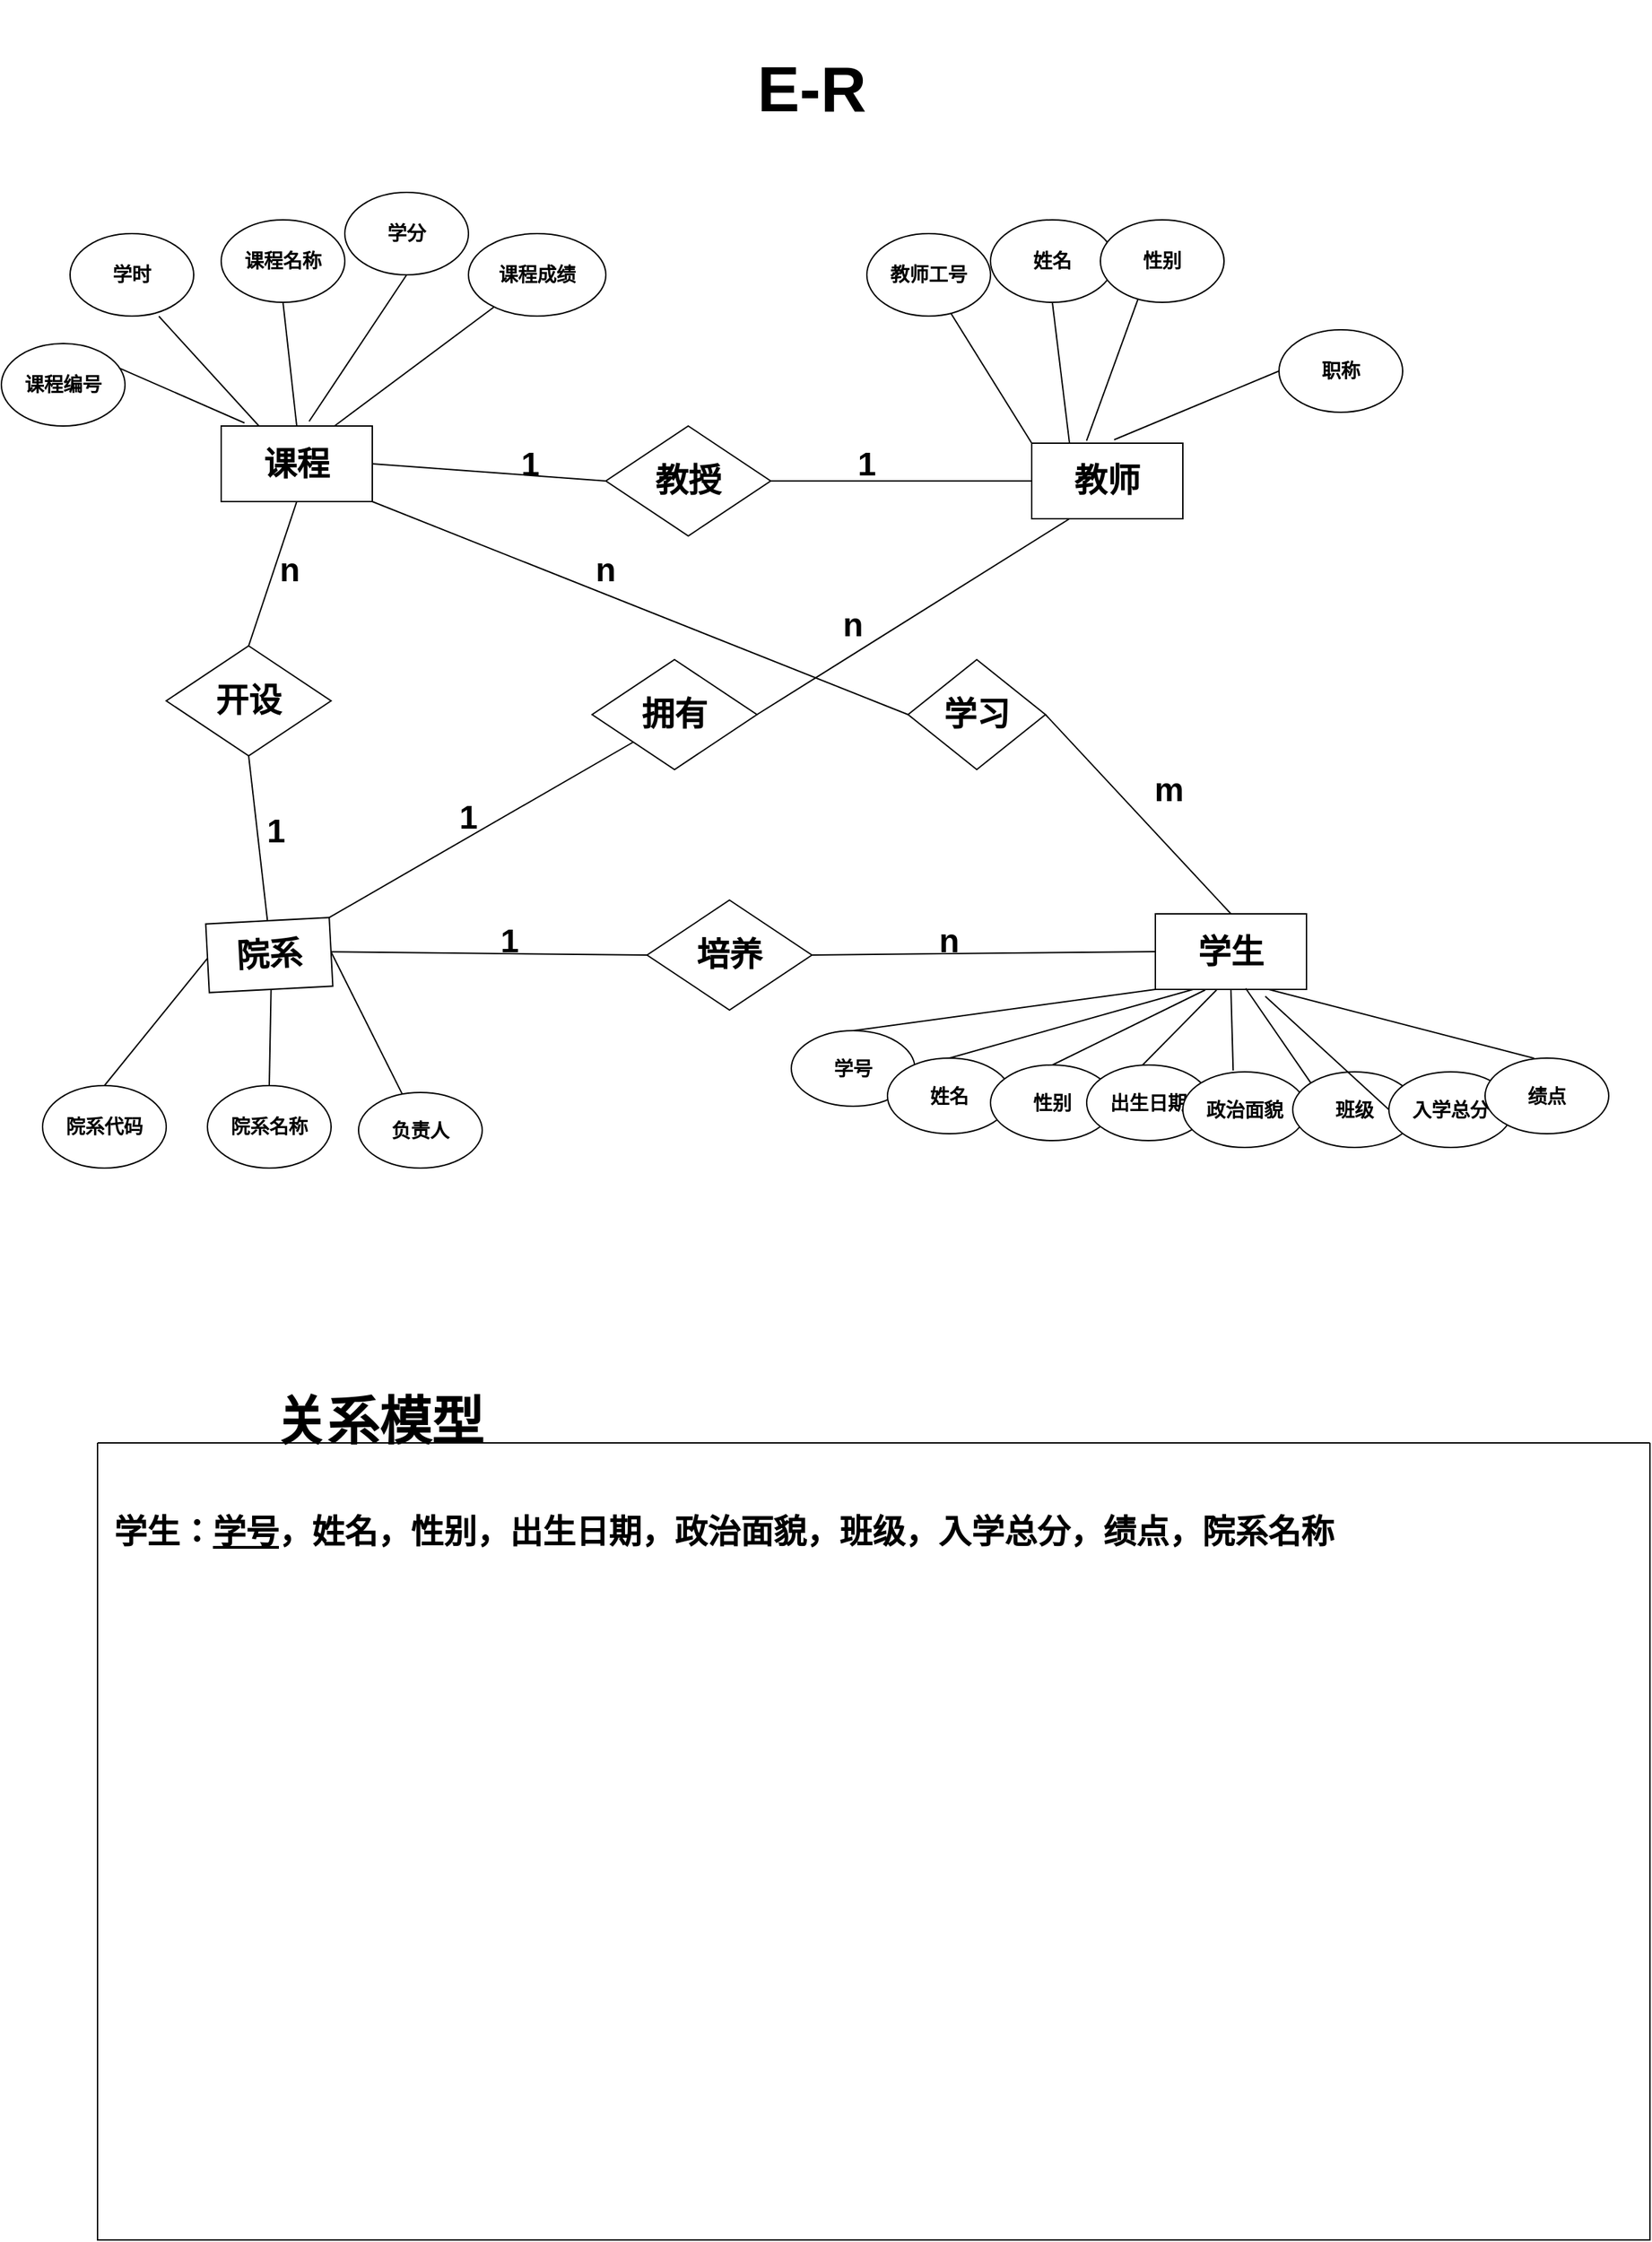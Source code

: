 <mxfile version="21.7.2" type="github">
  <diagram name="Page-1" id="74e2e168-ea6b-b213-b513-2b3c1d86103e">
    <mxGraphModel dx="2726" dy="884" grid="1" gridSize="10" guides="1" tooltips="1" connect="1" arrows="1" fold="1" page="1" pageScale="1" pageWidth="1100" pageHeight="850" background="none" math="0" shadow="0">
      <root>
        <mxCell id="0" />
        <mxCell id="1" parent="0" />
        <mxCell id="pc4fnCufPfTQHW_tOC5I-2" value="&lt;h1&gt;院系&lt;/h1&gt;" style="rounded=0;whiteSpace=wrap;html=1;rotation=-3;" vertex="1" parent="1">
          <mxGeometry x="80" y="690" width="90" height="50" as="geometry" />
        </mxCell>
        <mxCell id="pc4fnCufPfTQHW_tOC5I-4" value="" style="endArrow=none;html=1;rounded=0;exitX=0;exitY=0.5;exitDx=0;exitDy=0;entryX=0.5;entryY=0;entryDx=0;entryDy=0;" edge="1" parent="1" source="pc4fnCufPfTQHW_tOC5I-2" target="pc4fnCufPfTQHW_tOC5I-5">
          <mxGeometry width="50" height="50" relative="1" as="geometry">
            <mxPoint x="440" y="520" as="sourcePoint" />
            <mxPoint x="490" y="470" as="targetPoint" />
          </mxGeometry>
        </mxCell>
        <mxCell id="pc4fnCufPfTQHW_tOC5I-5" value="&lt;h3&gt;院系代码&lt;/h3&gt;" style="ellipse;whiteSpace=wrap;html=1;" vertex="1" parent="1">
          <mxGeometry x="-40" y="810" width="90" height="60" as="geometry" />
        </mxCell>
        <mxCell id="pc4fnCufPfTQHW_tOC5I-6" value="&lt;h3&gt;院系名称&lt;/h3&gt;" style="ellipse;whiteSpace=wrap;html=1;" vertex="1" parent="1">
          <mxGeometry x="80" y="810" width="90" height="60" as="geometry" />
        </mxCell>
        <mxCell id="pc4fnCufPfTQHW_tOC5I-7" value="" style="endArrow=none;html=1;rounded=0;exitX=0.5;exitY=0;exitDx=0;exitDy=0;entryX=0.5;entryY=1;entryDx=0;entryDy=0;" edge="1" parent="1" source="pc4fnCufPfTQHW_tOC5I-6" target="pc4fnCufPfTQHW_tOC5I-2">
          <mxGeometry width="50" height="50" relative="1" as="geometry">
            <mxPoint x="440" y="520" as="sourcePoint" />
            <mxPoint x="490" y="470" as="targetPoint" />
          </mxGeometry>
        </mxCell>
        <mxCell id="pc4fnCufPfTQHW_tOC5I-8" value="" style="endArrow=none;html=1;rounded=0;exitX=1;exitY=0.5;exitDx=0;exitDy=0;" edge="1" parent="1" source="pc4fnCufPfTQHW_tOC5I-2" target="pc4fnCufPfTQHW_tOC5I-9">
          <mxGeometry width="50" height="50" relative="1" as="geometry">
            <mxPoint x="440" y="520" as="sourcePoint" />
            <mxPoint x="490" y="470" as="targetPoint" />
          </mxGeometry>
        </mxCell>
        <mxCell id="pc4fnCufPfTQHW_tOC5I-9" value="&lt;h3&gt;负责人&lt;/h3&gt;" style="ellipse;whiteSpace=wrap;html=1;" vertex="1" parent="1">
          <mxGeometry x="190" y="815" width="90" height="55" as="geometry" />
        </mxCell>
        <mxCell id="pc4fnCufPfTQHW_tOC5I-10" value="&lt;h1&gt;学生&lt;/h1&gt;" style="whiteSpace=wrap;html=1;rounded=0;" vertex="1" parent="1">
          <mxGeometry x="770" y="685" width="110" height="55" as="geometry" />
        </mxCell>
        <mxCell id="pc4fnCufPfTQHW_tOC5I-12" value="&lt;h1&gt;培养&lt;/h1&gt;" style="rhombus;whiteSpace=wrap;html=1;" vertex="1" parent="1">
          <mxGeometry x="400" y="675" width="120" height="80" as="geometry" />
        </mxCell>
        <mxCell id="pc4fnCufPfTQHW_tOC5I-13" value="" style="endArrow=none;html=1;rounded=0;exitX=1;exitY=0.5;exitDx=0;exitDy=0;entryX=0;entryY=0.5;entryDx=0;entryDy=0;" edge="1" parent="1" source="pc4fnCufPfTQHW_tOC5I-2" target="pc4fnCufPfTQHW_tOC5I-12">
          <mxGeometry width="50" height="50" relative="1" as="geometry">
            <mxPoint x="440" y="520" as="sourcePoint" />
            <mxPoint x="490" y="470" as="targetPoint" />
          </mxGeometry>
        </mxCell>
        <mxCell id="pc4fnCufPfTQHW_tOC5I-14" value="" style="endArrow=none;html=1;rounded=0;exitX=1;exitY=0.5;exitDx=0;exitDy=0;entryX=0;entryY=0.5;entryDx=0;entryDy=0;" edge="1" parent="1" source="pc4fnCufPfTQHW_tOC5I-12" target="pc4fnCufPfTQHW_tOC5I-10">
          <mxGeometry width="50" height="50" relative="1" as="geometry">
            <mxPoint x="440" y="520" as="sourcePoint" />
            <mxPoint x="490" y="470" as="targetPoint" />
          </mxGeometry>
        </mxCell>
        <mxCell id="pc4fnCufPfTQHW_tOC5I-15" value="&lt;h1&gt;1&lt;/h1&gt;" style="text;strokeColor=none;align=center;fillColor=none;html=1;verticalAlign=middle;whiteSpace=wrap;rounded=0;" vertex="1" parent="1">
          <mxGeometry x="270" y="690" width="60" height="30" as="geometry" />
        </mxCell>
        <mxCell id="pc4fnCufPfTQHW_tOC5I-17" value="&lt;h1&gt;n&lt;/h1&gt;" style="text;strokeColor=none;align=center;fillColor=none;html=1;verticalAlign=middle;whiteSpace=wrap;rounded=0;" vertex="1" parent="1">
          <mxGeometry x="590" y="690" width="60" height="30" as="geometry" />
        </mxCell>
        <mxCell id="pc4fnCufPfTQHW_tOC5I-19" value="" style="endArrow=none;html=1;rounded=0;exitX=0.5;exitY=0;exitDx=0;exitDy=0;entryX=0;entryY=1;entryDx=0;entryDy=0;" edge="1" parent="1" source="pc4fnCufPfTQHW_tOC5I-20" target="pc4fnCufPfTQHW_tOC5I-10">
          <mxGeometry width="50" height="50" relative="1" as="geometry">
            <mxPoint x="440" y="480" as="sourcePoint" />
            <mxPoint x="490" y="430" as="targetPoint" />
          </mxGeometry>
        </mxCell>
        <mxCell id="pc4fnCufPfTQHW_tOC5I-20" value="&lt;h3&gt;学号&lt;/h3&gt;" style="ellipse;whiteSpace=wrap;html=1;" vertex="1" parent="1">
          <mxGeometry x="505" y="770" width="90" height="55" as="geometry" />
        </mxCell>
        <mxCell id="pc4fnCufPfTQHW_tOC5I-21" value="" style="endArrow=none;html=1;rounded=0;entryX=0.25;entryY=1;entryDx=0;entryDy=0;exitX=0.5;exitY=0;exitDx=0;exitDy=0;" edge="1" parent="1" source="pc4fnCufPfTQHW_tOC5I-23" target="pc4fnCufPfTQHW_tOC5I-10">
          <mxGeometry width="50" height="50" relative="1" as="geometry">
            <mxPoint x="800" y="820" as="sourcePoint" />
            <mxPoint x="490" y="420" as="targetPoint" />
          </mxGeometry>
        </mxCell>
        <mxCell id="pc4fnCufPfTQHW_tOC5I-23" value="&lt;h3&gt;姓名&lt;/h3&gt;" style="ellipse;whiteSpace=wrap;html=1;" vertex="1" parent="1">
          <mxGeometry x="575" y="790" width="90" height="55" as="geometry" />
        </mxCell>
        <mxCell id="pc4fnCufPfTQHW_tOC5I-24" value="&lt;h3&gt;性别&lt;/h3&gt;" style="ellipse;whiteSpace=wrap;html=1;" vertex="1" parent="1">
          <mxGeometry x="650" y="795" width="90" height="55" as="geometry" />
        </mxCell>
        <mxCell id="pc4fnCufPfTQHW_tOC5I-25" value="" style="endArrow=none;html=1;rounded=0;exitX=0.5;exitY=0;exitDx=0;exitDy=0;entryX=0.33;entryY=1.007;entryDx=0;entryDy=0;entryPerimeter=0;" edge="1" parent="1" source="pc4fnCufPfTQHW_tOC5I-24" target="pc4fnCufPfTQHW_tOC5I-10">
          <mxGeometry width="50" height="50" relative="1" as="geometry">
            <mxPoint x="560" y="730" as="sourcePoint" />
            <mxPoint x="610" y="680" as="targetPoint" />
          </mxGeometry>
        </mxCell>
        <mxCell id="pc4fnCufPfTQHW_tOC5I-26" value="" style="endArrow=none;html=1;rounded=0;exitX=0.414;exitY=0.064;exitDx=0;exitDy=0;entryX=0.405;entryY=1.007;entryDx=0;entryDy=0;entryPerimeter=0;exitPerimeter=0;" edge="1" parent="1" source="pc4fnCufPfTQHW_tOC5I-27" target="pc4fnCufPfTQHW_tOC5I-10">
          <mxGeometry width="50" height="50" relative="1" as="geometry">
            <mxPoint x="860" y="825" as="sourcePoint" />
            <mxPoint x="876" y="755" as="targetPoint" />
          </mxGeometry>
        </mxCell>
        <mxCell id="pc4fnCufPfTQHW_tOC5I-27" value="&lt;h3&gt;出生日期&lt;/h3&gt;" style="ellipse;whiteSpace=wrap;html=1;" vertex="1" parent="1">
          <mxGeometry x="720" y="795" width="90" height="55" as="geometry" />
        </mxCell>
        <mxCell id="pc4fnCufPfTQHW_tOC5I-28" value="" style="endArrow=none;html=1;rounded=0;exitX=0.407;exitY=-0.019;exitDx=0;exitDy=0;exitPerimeter=0;entryX=0.5;entryY=1;entryDx=0;entryDy=0;" edge="1" parent="1" source="pc4fnCufPfTQHW_tOC5I-29" target="pc4fnCufPfTQHW_tOC5I-10">
          <mxGeometry width="50" height="50" relative="1" as="geometry">
            <mxPoint x="560" y="700" as="sourcePoint" />
            <mxPoint x="840" y="750" as="targetPoint" />
          </mxGeometry>
        </mxCell>
        <mxCell id="pc4fnCufPfTQHW_tOC5I-29" value="&lt;h3&gt;政治面貌&lt;/h3&gt;" style="ellipse;whiteSpace=wrap;html=1;" vertex="1" parent="1">
          <mxGeometry x="790" y="800" width="90" height="55" as="geometry" />
        </mxCell>
        <mxCell id="pc4fnCufPfTQHW_tOC5I-30" value="" style="endArrow=none;html=1;rounded=0;entryX=0.598;entryY=0.986;entryDx=0;entryDy=0;exitX=0;exitY=0;exitDx=0;exitDy=0;entryPerimeter=0;" edge="1" parent="1" source="pc4fnCufPfTQHW_tOC5I-31" target="pc4fnCufPfTQHW_tOC5I-10">
          <mxGeometry width="50" height="50" relative="1" as="geometry">
            <mxPoint x="1050" y="770" as="sourcePoint" />
            <mxPoint x="610" y="640" as="targetPoint" />
          </mxGeometry>
        </mxCell>
        <mxCell id="pc4fnCufPfTQHW_tOC5I-31" value="&lt;h3&gt;班级&lt;/h3&gt;" style="ellipse;whiteSpace=wrap;html=1;" vertex="1" parent="1">
          <mxGeometry x="870" y="800" width="90" height="55" as="geometry" />
        </mxCell>
        <mxCell id="pc4fnCufPfTQHW_tOC5I-32" value="" style="endArrow=none;html=1;rounded=0;exitX=0;exitY=0.5;exitDx=0;exitDy=0;" edge="1" parent="1" source="pc4fnCufPfTQHW_tOC5I-33">
          <mxGeometry width="50" height="50" relative="1" as="geometry">
            <mxPoint x="560" y="670" as="sourcePoint" />
            <mxPoint x="850" y="745" as="targetPoint" />
          </mxGeometry>
        </mxCell>
        <mxCell id="pc4fnCufPfTQHW_tOC5I-33" value="&lt;h3&gt;入学总分&lt;/h3&gt;" style="ellipse;whiteSpace=wrap;html=1;" vertex="1" parent="1">
          <mxGeometry x="940" y="800" width="90" height="55" as="geometry" />
        </mxCell>
        <mxCell id="pc4fnCufPfTQHW_tOC5I-34" value="&lt;h3&gt;绩点&lt;/h3&gt;" style="ellipse;whiteSpace=wrap;html=1;" vertex="1" parent="1">
          <mxGeometry x="1010" y="790" width="90" height="55" as="geometry" />
        </mxCell>
        <mxCell id="pc4fnCufPfTQHW_tOC5I-35" value="" style="endArrow=none;html=1;rounded=0;exitX=0.397;exitY=0.002;exitDx=0;exitDy=0;exitPerimeter=0;entryX=0.75;entryY=1;entryDx=0;entryDy=0;" edge="1" parent="1" source="pc4fnCufPfTQHW_tOC5I-34" target="pc4fnCufPfTQHW_tOC5I-10">
          <mxGeometry width="50" height="50" relative="1" as="geometry">
            <mxPoint x="950" y="837" as="sourcePoint" />
            <mxPoint x="860" y="755" as="targetPoint" />
          </mxGeometry>
        </mxCell>
        <mxCell id="pc4fnCufPfTQHW_tOC5I-38" value="&lt;h1&gt;课程&lt;/h1&gt;" style="whiteSpace=wrap;html=1;rounded=0;" vertex="1" parent="1">
          <mxGeometry x="90" y="330" width="110" height="55" as="geometry" />
        </mxCell>
        <mxCell id="pc4fnCufPfTQHW_tOC5I-39" value="" style="endArrow=none;html=1;rounded=0;exitX=0.5;exitY=0;exitDx=0;exitDy=0;entryX=0.5;entryY=1;entryDx=0;entryDy=0;" edge="1" parent="1" source="pc4fnCufPfTQHW_tOC5I-2" target="pc4fnCufPfTQHW_tOC5I-41">
          <mxGeometry width="50" height="50" relative="1" as="geometry">
            <mxPoint x="560" y="630" as="sourcePoint" />
            <mxPoint x="120" y="570" as="targetPoint" />
          </mxGeometry>
        </mxCell>
        <mxCell id="pc4fnCufPfTQHW_tOC5I-41" value="&lt;h1&gt;开设&lt;/h1&gt;" style="rhombus;whiteSpace=wrap;html=1;" vertex="1" parent="1">
          <mxGeometry x="50" y="490" width="120" height="80" as="geometry" />
        </mxCell>
        <mxCell id="pc4fnCufPfTQHW_tOC5I-42" value="" style="endArrow=none;html=1;rounded=0;entryX=0.5;entryY=1;entryDx=0;entryDy=0;exitX=0.5;exitY=0;exitDx=0;exitDy=0;" edge="1" parent="1" source="pc4fnCufPfTQHW_tOC5I-41" target="pc4fnCufPfTQHW_tOC5I-38">
          <mxGeometry width="50" height="50" relative="1" as="geometry">
            <mxPoint x="560" y="610" as="sourcePoint" />
            <mxPoint x="610" y="560" as="targetPoint" />
          </mxGeometry>
        </mxCell>
        <mxCell id="pc4fnCufPfTQHW_tOC5I-44" value="&lt;h1&gt;1&lt;/h1&gt;" style="text;strokeColor=none;align=center;fillColor=none;html=1;verticalAlign=middle;whiteSpace=wrap;rounded=0;" vertex="1" parent="1">
          <mxGeometry x="100" y="610" width="60" height="30" as="geometry" />
        </mxCell>
        <mxCell id="pc4fnCufPfTQHW_tOC5I-45" value="&lt;h1&gt;n&lt;/h1&gt;" style="text;strokeColor=none;align=center;fillColor=none;html=1;verticalAlign=middle;whiteSpace=wrap;rounded=0;" vertex="1" parent="1">
          <mxGeometry x="110" y="420" width="60" height="30" as="geometry" />
        </mxCell>
        <mxCell id="pc4fnCufPfTQHW_tOC5I-46" value="" style="endArrow=none;html=1;rounded=0;exitX=0.154;exitY=-0.041;exitDx=0;exitDy=0;entryX=0.5;entryY=0;entryDx=0;entryDy=0;exitPerimeter=0;" edge="1" parent="1" target="pc4fnCufPfTQHW_tOC5I-47" source="pc4fnCufPfTQHW_tOC5I-38">
          <mxGeometry width="50" height="50" relative="1" as="geometry">
            <mxPoint x="50" y="177" as="sourcePoint" />
            <mxPoint x="460" y="-70" as="targetPoint" />
          </mxGeometry>
        </mxCell>
        <mxCell id="pc4fnCufPfTQHW_tOC5I-47" value="&lt;h3&gt;课程编号&lt;/h3&gt;" style="ellipse;whiteSpace=wrap;html=1;" vertex="1" parent="1">
          <mxGeometry x="-70" y="270" width="90" height="60" as="geometry" />
        </mxCell>
        <mxCell id="pc4fnCufPfTQHW_tOC5I-49" value="&lt;h3&gt;课程名称&lt;/h3&gt;" style="ellipse;whiteSpace=wrap;html=1;" vertex="1" parent="1">
          <mxGeometry x="90" y="180" width="90" height="60" as="geometry" />
        </mxCell>
        <mxCell id="pc4fnCufPfTQHW_tOC5I-50" value="" style="endArrow=none;html=1;rounded=0;exitX=0.5;exitY=0;exitDx=0;exitDy=0;entryX=0.5;entryY=1;entryDx=0;entryDy=0;" edge="1" parent="1" source="pc4fnCufPfTQHW_tOC5I-38" target="pc4fnCufPfTQHW_tOC5I-49">
          <mxGeometry width="50" height="50" relative="1" as="geometry">
            <mxPoint x="117" y="338" as="sourcePoint" />
            <mxPoint x="140" y="250" as="targetPoint" />
          </mxGeometry>
        </mxCell>
        <mxCell id="pc4fnCufPfTQHW_tOC5I-53" value="" style="endArrow=none;html=1;rounded=0;exitX=1;exitY=0.5;exitDx=0;exitDy=0;entryX=0;entryY=0.5;entryDx=0;entryDy=0;" edge="1" parent="1" source="pc4fnCufPfTQHW_tOC5I-38" target="pc4fnCufPfTQHW_tOC5I-54">
          <mxGeometry width="50" height="50" relative="1" as="geometry">
            <mxPoint x="560" y="570" as="sourcePoint" />
            <mxPoint x="370" y="370" as="targetPoint" />
          </mxGeometry>
        </mxCell>
        <mxCell id="pc4fnCufPfTQHW_tOC5I-54" value="&lt;h1&gt;教授&lt;/h1&gt;" style="rhombus;whiteSpace=wrap;html=1;" vertex="1" parent="1">
          <mxGeometry x="370" y="330" width="120" height="80" as="geometry" />
        </mxCell>
        <mxCell id="pc4fnCufPfTQHW_tOC5I-55" value="" style="endArrow=none;html=1;rounded=0;exitX=1;exitY=0.5;exitDx=0;exitDy=0;entryX=0;entryY=0.5;entryDx=0;entryDy=0;" edge="1" parent="1" source="pc4fnCufPfTQHW_tOC5I-54" target="pc4fnCufPfTQHW_tOC5I-56">
          <mxGeometry width="50" height="50" relative="1" as="geometry">
            <mxPoint x="560" y="550" as="sourcePoint" />
            <mxPoint x="620" y="370" as="targetPoint" />
          </mxGeometry>
        </mxCell>
        <mxCell id="pc4fnCufPfTQHW_tOC5I-56" value="&lt;h1&gt;教师&lt;/h1&gt;" style="whiteSpace=wrap;html=1;rounded=0;" vertex="1" parent="1">
          <mxGeometry x="680" y="342.5" width="110" height="55" as="geometry" />
        </mxCell>
        <mxCell id="pc4fnCufPfTQHW_tOC5I-57" value="&lt;h3&gt;教师工号&lt;/h3&gt;" style="ellipse;whiteSpace=wrap;html=1;" vertex="1" parent="1">
          <mxGeometry x="560" y="190" width="90" height="60" as="geometry" />
        </mxCell>
        <mxCell id="pc4fnCufPfTQHW_tOC5I-58" value="" style="endArrow=none;html=1;rounded=0;entryX=0;entryY=0;entryDx=0;entryDy=0;exitX=0.678;exitY=0.963;exitDx=0;exitDy=0;exitPerimeter=0;" edge="1" parent="1" source="pc4fnCufPfTQHW_tOC5I-57" target="pc4fnCufPfTQHW_tOC5I-56">
          <mxGeometry width="50" height="50" relative="1" as="geometry">
            <mxPoint x="560" y="530" as="sourcePoint" />
            <mxPoint x="610" y="480" as="targetPoint" />
          </mxGeometry>
        </mxCell>
        <mxCell id="pc4fnCufPfTQHW_tOC5I-59" value="&lt;h3&gt;姓名&lt;/h3&gt;" style="ellipse;whiteSpace=wrap;html=1;" vertex="1" parent="1">
          <mxGeometry x="650" y="180" width="90" height="60" as="geometry" />
        </mxCell>
        <mxCell id="pc4fnCufPfTQHW_tOC5I-60" value="" style="endArrow=none;html=1;rounded=0;exitX=0.25;exitY=0;exitDx=0;exitDy=0;entryX=0.5;entryY=1;entryDx=0;entryDy=0;" edge="1" parent="1" source="pc4fnCufPfTQHW_tOC5I-56" target="pc4fnCufPfTQHW_tOC5I-59">
          <mxGeometry width="50" height="50" relative="1" as="geometry">
            <mxPoint x="183" y="340" as="sourcePoint" />
            <mxPoint x="293" y="321" as="targetPoint" />
            <Array as="points" />
          </mxGeometry>
        </mxCell>
        <mxCell id="pc4fnCufPfTQHW_tOC5I-61" value="" style="endArrow=none;html=1;rounded=0;exitX=0.363;exitY=-0.033;exitDx=0;exitDy=0;entryX=0.306;entryY=0.953;entryDx=0;entryDy=0;exitPerimeter=0;entryPerimeter=0;" edge="1" parent="1" source="pc4fnCufPfTQHW_tOC5I-56" target="pc4fnCufPfTQHW_tOC5I-62">
          <mxGeometry width="50" height="50" relative="1" as="geometry">
            <mxPoint x="741.5" y="341" as="sourcePoint" />
            <mxPoint x="728.5" y="239" as="targetPoint" />
            <Array as="points" />
          </mxGeometry>
        </mxCell>
        <mxCell id="pc4fnCufPfTQHW_tOC5I-62" value="&lt;h3&gt;性别&lt;/h3&gt;" style="ellipse;whiteSpace=wrap;html=1;" vertex="1" parent="1">
          <mxGeometry x="730" y="180" width="90" height="60" as="geometry" />
        </mxCell>
        <mxCell id="pc4fnCufPfTQHW_tOC5I-66" value="" style="endArrow=none;html=1;rounded=0;" edge="1" parent="1">
          <mxGeometry width="50" height="50" relative="1" as="geometry">
            <mxPoint x="740" y="340" as="sourcePoint" />
            <mxPoint x="860" y="290" as="targetPoint" />
            <Array as="points" />
          </mxGeometry>
        </mxCell>
        <mxCell id="pc4fnCufPfTQHW_tOC5I-67" value="&lt;h3&gt;职称&lt;/h3&gt;" style="ellipse;whiteSpace=wrap;html=1;" vertex="1" parent="1">
          <mxGeometry x="860" y="260" width="90" height="60" as="geometry" />
        </mxCell>
        <mxCell id="pc4fnCufPfTQHW_tOC5I-68" value="" style="endArrow=none;html=1;rounded=0;exitX=1;exitY=0;exitDx=0;exitDy=0;" edge="1" parent="1" source="pc4fnCufPfTQHW_tOC5I-2">
          <mxGeometry width="50" height="50" relative="1" as="geometry">
            <mxPoint x="560" y="480" as="sourcePoint" />
            <mxPoint x="390" y="560" as="targetPoint" />
          </mxGeometry>
        </mxCell>
        <mxCell id="pc4fnCufPfTQHW_tOC5I-69" value="&lt;h1&gt;拥有&lt;/h1&gt;" style="rhombus;whiteSpace=wrap;html=1;" vertex="1" parent="1">
          <mxGeometry x="360" y="500" width="120" height="80" as="geometry" />
        </mxCell>
        <mxCell id="pc4fnCufPfTQHW_tOC5I-70" value="&lt;h1&gt;1&lt;/h1&gt;" style="text;strokeColor=none;align=center;fillColor=none;html=1;verticalAlign=middle;whiteSpace=wrap;rounded=0;" vertex="1" parent="1">
          <mxGeometry x="240" y="600" width="60" height="30" as="geometry" />
        </mxCell>
        <mxCell id="pc4fnCufPfTQHW_tOC5I-71" value="" style="endArrow=none;html=1;rounded=0;exitX=1;exitY=0.5;exitDx=0;exitDy=0;entryX=0.25;entryY=1;entryDx=0;entryDy=0;" edge="1" parent="1" source="pc4fnCufPfTQHW_tOC5I-69" target="pc4fnCufPfTQHW_tOC5I-56">
          <mxGeometry width="50" height="50" relative="1" as="geometry">
            <mxPoint x="560" y="460" as="sourcePoint" />
            <mxPoint x="610" y="410" as="targetPoint" />
          </mxGeometry>
        </mxCell>
        <mxCell id="pc4fnCufPfTQHW_tOC5I-73" value="&lt;h1&gt;n&lt;/h1&gt;" style="text;strokeColor=none;align=center;fillColor=none;html=1;verticalAlign=middle;whiteSpace=wrap;rounded=0;" vertex="1" parent="1">
          <mxGeometry x="520" y="460" width="60" height="30" as="geometry" />
        </mxCell>
        <mxCell id="pc4fnCufPfTQHW_tOC5I-74" value="&lt;h1&gt;1&lt;/h1&gt;" style="text;strokeColor=none;align=center;fillColor=none;html=1;verticalAlign=middle;whiteSpace=wrap;rounded=0;" vertex="1" parent="1">
          <mxGeometry x="285" y="342.5" width="60" height="30" as="geometry" />
        </mxCell>
        <mxCell id="pc4fnCufPfTQHW_tOC5I-75" value="&lt;h1&gt;1&lt;/h1&gt;" style="text;strokeColor=none;align=center;fillColor=none;html=1;verticalAlign=middle;whiteSpace=wrap;rounded=0;" vertex="1" parent="1">
          <mxGeometry x="530" y="342.5" width="60" height="30" as="geometry" />
        </mxCell>
        <mxCell id="pc4fnCufPfTQHW_tOC5I-76" value="&lt;h3&gt;学分&lt;/h3&gt;" style="ellipse;whiteSpace=wrap;html=1;" vertex="1" parent="1">
          <mxGeometry x="180" y="160" width="90" height="60" as="geometry" />
        </mxCell>
        <mxCell id="pc4fnCufPfTQHW_tOC5I-77" value="" style="endArrow=none;html=1;rounded=0;exitX=0.582;exitY=-0.062;exitDx=0;exitDy=0;exitPerimeter=0;entryX=0.5;entryY=1;entryDx=0;entryDy=0;" edge="1" parent="1" source="pc4fnCufPfTQHW_tOC5I-38" target="pc4fnCufPfTQHW_tOC5I-76">
          <mxGeometry width="50" height="50" relative="1" as="geometry">
            <mxPoint x="560" y="440" as="sourcePoint" />
            <mxPoint x="610" y="390" as="targetPoint" />
          </mxGeometry>
        </mxCell>
        <mxCell id="pc4fnCufPfTQHW_tOC5I-78" value="&lt;h3&gt;学时&lt;/h3&gt;" style="ellipse;whiteSpace=wrap;html=1;" vertex="1" parent="1">
          <mxGeometry x="-20" y="190" width="90" height="60" as="geometry" />
        </mxCell>
        <mxCell id="pc4fnCufPfTQHW_tOC5I-79" value="" style="endArrow=none;html=1;rounded=0;exitX=0.25;exitY=0;exitDx=0;exitDy=0;entryX=0.718;entryY=1.002;entryDx=0;entryDy=0;entryPerimeter=0;" edge="1" parent="1" source="pc4fnCufPfTQHW_tOC5I-38" target="pc4fnCufPfTQHW_tOC5I-78">
          <mxGeometry width="50" height="50" relative="1" as="geometry">
            <mxPoint x="164" y="337" as="sourcePoint" />
            <mxPoint x="250" y="240" as="targetPoint" />
          </mxGeometry>
        </mxCell>
        <mxCell id="pc4fnCufPfTQHW_tOC5I-80" value="&lt;h3&gt;课程成绩&lt;/h3&gt;" style="ellipse;whiteSpace=wrap;html=1;" vertex="1" parent="1">
          <mxGeometry x="270" y="190" width="100" height="60" as="geometry" />
        </mxCell>
        <mxCell id="pc4fnCufPfTQHW_tOC5I-81" value="" style="endArrow=none;html=1;rounded=0;exitX=0.75;exitY=0;exitDx=0;exitDy=0;" edge="1" parent="1" source="pc4fnCufPfTQHW_tOC5I-38" target="pc4fnCufPfTQHW_tOC5I-80">
          <mxGeometry width="50" height="50" relative="1" as="geometry">
            <mxPoint x="150" y="320" as="sourcePoint" />
            <mxPoint x="235" y="230" as="targetPoint" />
          </mxGeometry>
        </mxCell>
        <mxCell id="pc4fnCufPfTQHW_tOC5I-82" value="&lt;h1&gt;学习&lt;/h1&gt;" style="rhombus;whiteSpace=wrap;html=1;" vertex="1" parent="1">
          <mxGeometry x="590" y="500" width="100" height="80" as="geometry" />
        </mxCell>
        <mxCell id="pc4fnCufPfTQHW_tOC5I-83" value="" style="endArrow=none;html=1;rounded=0;exitX=1;exitY=1;exitDx=0;exitDy=0;entryX=0;entryY=0.5;entryDx=0;entryDy=0;" edge="1" parent="1" source="pc4fnCufPfTQHW_tOC5I-38" target="pc4fnCufPfTQHW_tOC5I-82">
          <mxGeometry width="50" height="50" relative="1" as="geometry">
            <mxPoint x="560" y="390" as="sourcePoint" />
            <mxPoint x="610" y="340" as="targetPoint" />
          </mxGeometry>
        </mxCell>
        <mxCell id="pc4fnCufPfTQHW_tOC5I-84" value="" style="endArrow=none;html=1;rounded=0;exitX=1;exitY=0.5;exitDx=0;exitDy=0;entryX=0.5;entryY=0;entryDx=0;entryDy=0;" edge="1" parent="1" source="pc4fnCufPfTQHW_tOC5I-82" target="pc4fnCufPfTQHW_tOC5I-10">
          <mxGeometry width="50" height="50" relative="1" as="geometry">
            <mxPoint x="210" y="395" as="sourcePoint" />
            <mxPoint x="600" y="550" as="targetPoint" />
          </mxGeometry>
        </mxCell>
        <mxCell id="pc4fnCufPfTQHW_tOC5I-85" value="&lt;h1&gt;n&lt;/h1&gt;" style="text;strokeColor=none;align=center;fillColor=none;html=1;verticalAlign=middle;whiteSpace=wrap;rounded=0;" vertex="1" parent="1">
          <mxGeometry x="340" y="420" width="60" height="30" as="geometry" />
        </mxCell>
        <mxCell id="pc4fnCufPfTQHW_tOC5I-87" value="&lt;h1&gt;m&lt;/h1&gt;" style="text;strokeColor=none;align=center;fillColor=none;html=1;verticalAlign=middle;whiteSpace=wrap;rounded=0;" vertex="1" parent="1">
          <mxGeometry x="750" y="580" width="60" height="30" as="geometry" />
        </mxCell>
        <mxCell id="pc4fnCufPfTQHW_tOC5I-88" value="" style="swimlane;startSize=0;" vertex="1" parent="1">
          <mxGeometry y="1070" width="1130" height="580" as="geometry" />
        </mxCell>
        <mxCell id="pc4fnCufPfTQHW_tOC5I-92" value="&lt;h1&gt;学生：&lt;u&gt;学号&lt;/u&gt;，姓名，性别，出生日期，政治面貌，班级，入学总分，绩点，院系名称&lt;/h1&gt;" style="text;strokeColor=none;align=left;fillColor=none;html=1;verticalAlign=middle;whiteSpace=wrap;rounded=0;" vertex="1" parent="pc4fnCufPfTQHW_tOC5I-88">
          <mxGeometry x="10" y="30" width="1100" height="70" as="geometry" />
        </mxCell>
        <mxCell id="pc4fnCufPfTQHW_tOC5I-90" value="&lt;h1&gt;&lt;font style=&quot;font-size: 46px;&quot;&gt;E-R&lt;/font&gt;&lt;/h1&gt;" style="text;strokeColor=none;align=center;fillColor=none;html=1;verticalAlign=middle;whiteSpace=wrap;rounded=0;" vertex="1" parent="1">
          <mxGeometry x="390" y="20" width="260" height="130" as="geometry" />
        </mxCell>
        <mxCell id="pc4fnCufPfTQHW_tOC5I-91" value="&lt;h1&gt;&lt;font style=&quot;font-size: 38px;&quot;&gt;关系模型&lt;/font&gt;&lt;/h1&gt;" style="text;strokeColor=none;align=center;fillColor=none;html=1;verticalAlign=middle;whiteSpace=wrap;rounded=0;" vertex="1" parent="1">
          <mxGeometry x="50" y="1040" width="310" height="30" as="geometry" />
        </mxCell>
      </root>
    </mxGraphModel>
  </diagram>
</mxfile>

